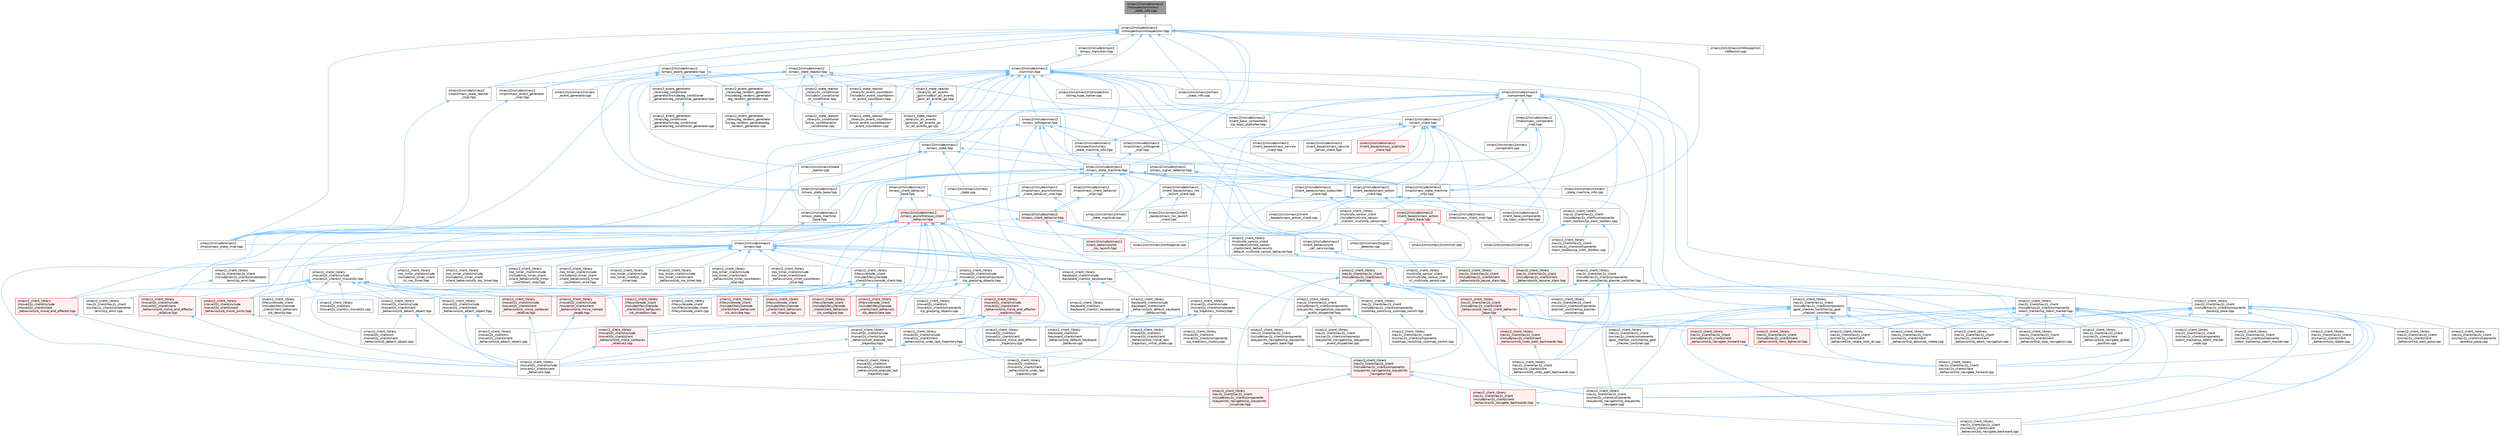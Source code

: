 digraph "smacc2/include/smacc2/introspection/smacc_state_info.hpp"
{
 // LATEX_PDF_SIZE
  bgcolor="transparent";
  edge [fontname=Helvetica,fontsize=10,labelfontname=Helvetica,labelfontsize=10];
  node [fontname=Helvetica,fontsize=10,shape=box,height=0.2,width=0.4];
  Node1 [label="smacc2/include/smacc2\l/introspection/smacc\l_state_info.hpp",height=0.2,width=0.4,color="gray40", fillcolor="grey60", style="filled", fontcolor="black",tooltip=" "];
  Node1 -> Node2 [dir="back",color="steelblue1",style="solid"];
  Node2 [label="smacc2/include/smacc2\l/introspection/introspection.hpp",height=0.2,width=0.4,color="grey40", fillcolor="white", style="filled",URL="$introspection_8hpp.html",tooltip=" "];
  Node2 -> Node3 [dir="back",color="steelblue1",style="solid"];
  Node3 [label="smacc2/include/smacc2\l/common.hpp",height=0.2,width=0.4,color="grey40", fillcolor="white", style="filled",URL="$include_2smacc2_2common_8hpp.html",tooltip=" "];
  Node3 -> Node4 [dir="back",color="steelblue1",style="solid"];
  Node4 [label="smacc2/include/smacc2\l/client_base_components\l/cp_topic_publisher.hpp",height=0.2,width=0.4,color="grey40", fillcolor="white", style="filled",URL="$cp__topic__publisher_8hpp.html",tooltip=" "];
  Node3 -> Node5 [dir="back",color="steelblue1",style="solid"];
  Node5 [label="smacc2/include/smacc2\l/component.hpp",height=0.2,width=0.4,color="grey40", fillcolor="white", style="filled",URL="$component_8hpp.html",tooltip=" "];
  Node5 -> Node4 [dir="back",color="steelblue1",style="solid"];
  Node5 -> Node6 [dir="back",color="steelblue1",style="solid"];
  Node6 [label="smacc2/include/smacc2\l/client_base_components\l/cp_topic_subscriber.hpp",height=0.2,width=0.4,color="grey40", fillcolor="white", style="filled",URL="$cp__topic__subscriber_8hpp.html",tooltip=" "];
  Node5 -> Node7 [dir="back",color="steelblue1",style="solid"];
  Node7 [label="smacc2/include/smacc2\l/impl/smacc_component\l_impl.hpp",height=0.2,width=0.4,color="grey40", fillcolor="white", style="filled",URL="$smacc__component__impl_8hpp.html",tooltip=" "];
  Node7 -> Node8 [dir="back",color="steelblue1",style="solid"];
  Node8 [label="smacc2/include/smacc2\l/smacc_state_machine.hpp",height=0.2,width=0.4,color="grey40", fillcolor="white", style="filled",URL="$smacc__state__machine_8hpp.html",tooltip=" "];
  Node8 -> Node9 [dir="back",color="steelblue1",style="solid"];
  Node9 [label="smacc2/include/smacc2\l/client_bases/smacc_action\l_client.hpp",height=0.2,width=0.4,color="grey40", fillcolor="white", style="filled",URL="$smacc__action__client_8hpp.html",tooltip=" "];
  Node9 -> Node10 [dir="back",color="steelblue1",style="solid"];
  Node10 [label="smacc2/include/smacc2\l/client_bases/smacc_action\l_client_base.hpp",height=0.2,width=0.4,color="red", fillcolor="#FFF0F0", style="filled",URL="$smacc__action__client__base_8hpp.html",tooltip=" "];
  Node10 -> Node13 [dir="back",color="steelblue1",style="solid"];
  Node13 [label="smacc2/src/smacc2/common.cpp",height=0.2,width=0.4,color="grey40", fillcolor="white", style="filled",URL="$src_2smacc2_2common_8cpp.html",tooltip=" "];
  Node10 -> Node14 [dir="back",color="steelblue1",style="solid"];
  Node14 [label="smacc2/src/smacc2/signal\l_detector.cpp",height=0.2,width=0.4,color="grey40", fillcolor="white", style="filled",URL="$signal__detector_8cpp.html",tooltip=" "];
  Node10 -> Node15 [dir="back",color="steelblue1",style="solid"];
  Node15 [label="smacc2_client_library\l/nav2z_client/nav2z_client\l/include/nav2z_client/nav2z\l_client.hpp",height=0.2,width=0.4,color="red", fillcolor="#FFF0F0", style="filled",URL="$nav2z__client_8hpp.html",tooltip=" "];
  Node15 -> Node16 [dir="back",color="steelblue1",style="solid"];
  Node16 [label="smacc2_client_library\l/nav2z_client/nav2z_client\l/include/nav2z_client/client\l_behaviors/cb_nav2z_client_behavior\l_base.hpp",height=0.2,width=0.4,color="red", fillcolor="#FFF0F0", style="filled",URL="$cb__nav2z__client__behavior__base_8hpp.html",tooltip=" "];
  Node16 -> Node25 [dir="back",color="steelblue1",style="solid"];
  Node25 [label="smacc2_client_library\l/nav2z_client/nav2z_client\l/include/nav2z_client/client\l_behaviors/cb_navigate_backwards.hpp",height=0.2,width=0.4,color="red", fillcolor="#FFF0F0", style="filled",URL="$cb__navigate__backwards_8hpp.html",tooltip=" "];
  Node25 -> Node26 [dir="back",color="steelblue1",style="solid"];
  Node26 [label="smacc2_client_library\l/nav2z_client/nav2z_client\l/src/nav2z_client/client\l_behaviors/cb_navigate_backward.cpp",height=0.2,width=0.4,color="grey40", fillcolor="white", style="filled",URL="$cb__navigate__backward_8cpp.html",tooltip=" "];
  Node16 -> Node27 [dir="back",color="steelblue1",style="solid"];
  Node27 [label="smacc2_client_library\l/nav2z_client/nav2z_client\l/include/nav2z_client/client\l_behaviors/cb_navigate_forward.hpp",height=0.2,width=0.4,color="red", fillcolor="#FFF0F0", style="filled",URL="$cb__navigate__forward_8hpp.html",tooltip=" "];
  Node27 -> Node28 [dir="back",color="steelblue1",style="solid"];
  Node28 [label="smacc2_client_library\l/nav2z_client/nav2z_client\l/src/nav2z_client/client\l_behaviors/cb_navigate_forward.cpp",height=0.2,width=0.4,color="grey40", fillcolor="white", style="filled",URL="$cb__navigate__forward_8cpp.html",tooltip=" "];
  Node16 -> Node38 [dir="back",color="steelblue1",style="solid"];
  Node38 [label="smacc2_client_library\l/nav2z_client/nav2z_client\l/include/nav2z_client/client\l_behaviors/cb_retry_behavior.hpp",height=0.2,width=0.4,color="red", fillcolor="#FFF0F0", style="filled",URL="$cb__retry__behavior_8hpp.html",tooltip=" "];
  Node16 -> Node43 [dir="back",color="steelblue1",style="solid"];
  Node43 [label="smacc2_client_library\l/nav2z_client/nav2z_client\l/include/nav2z_client/client\l_behaviors/cb_undo_path_backwards.hpp",height=0.2,width=0.4,color="red", fillcolor="#FFF0F0", style="filled",URL="$cb__undo__path__backwards_8hpp.html",tooltip=" "];
  Node43 -> Node44 [dir="back",color="steelblue1",style="solid"];
  Node44 [label="smacc2_client_library\l/nav2z_client/nav2z_client\l/src/nav2z_client/client\l_behaviors/cb_undo_path_backwards.cpp",height=0.2,width=0.4,color="grey40", fillcolor="white", style="filled",URL="$cb__undo__path__backwards_8cpp.html",tooltip=" "];
  Node15 -> Node50 [dir="back",color="steelblue1",style="solid"];
  Node50 [label="smacc2_client_library\l/nav2z_client/nav2z_client\l/include/nav2z_client/components\l/costmap_switch/cp_costmap_switch.hpp",height=0.2,width=0.4,color="grey40", fillcolor="white", style="filled",URL="$cp__costmap__switch_8hpp.html",tooltip=" "];
  Node50 -> Node51 [dir="back",color="steelblue1",style="solid"];
  Node51 [label="smacc2_client_library\l/nav2z_client/nav2z_client\l/src/nav2z_client/components\l/costmap_switch/cp_costmap_switch.cpp",height=0.2,width=0.4,color="grey40", fillcolor="white", style="filled",URL="$cp__costmap__switch_8cpp.html",tooltip=" "];
  Node15 -> Node52 [dir="back",color="steelblue1",style="solid"];
  Node52 [label="smacc2_client_library\l/nav2z_client/nav2z_client\l/include/nav2z_client/components\l/waypoints_navigator/cp_waypoints\l_event_dispatcher.hpp",height=0.2,width=0.4,color="grey40", fillcolor="white", style="filled",URL="$cp__waypoints__event__dispatcher_8hpp.html",tooltip=" "];
  Node52 -> Node53 [dir="back",color="steelblue1",style="solid"];
  Node53 [label="smacc2_client_library\l/nav2z_client/nav2z_client\l/include/nav2z_client/components\l/waypoints_navigator/cp_waypoints\l_navigator.hpp",height=0.2,width=0.4,color="red", fillcolor="#FFF0F0", style="filled",URL="$cp__waypoints__navigator_8hpp.html",tooltip=" "];
  Node53 -> Node25 [dir="back",color="steelblue1",style="solid"];
  Node53 -> Node54 [dir="back",color="steelblue1",style="solid"];
  Node54 [label="smacc2_client_library\l/nav2z_client/nav2z_client\l/include/nav2z_client/components\l/waypoints_navigator/cp_waypoints\l_visualizer.hpp",height=0.2,width=0.4,color="red", fillcolor="#FFF0F0", style="filled",URL="$cp__waypoints__visualizer_8hpp.html",tooltip=" "];
  Node53 -> Node56 [dir="back",color="steelblue1",style="solid"];
  Node56 [label="smacc2_client_library\l/nav2z_client/nav2z_client\l/src/nav2z_client/components\l/waypoints_navigator/cp_waypoints\l_navigator.cpp",height=0.2,width=0.4,color="grey40", fillcolor="white", style="filled",URL="$cp__waypoints__navigator_8cpp.html",tooltip=" "];
  Node52 -> Node57 [dir="back",color="steelblue1",style="solid"];
  Node57 [label="smacc2_client_library\l/nav2z_client/nav2z_client\l/include/nav2z_client/components\l/waypoints_navigator/cp_waypoints\l_navigator_base.hpp",height=0.2,width=0.4,color="grey40", fillcolor="white", style="filled",URL="$cp__waypoints__navigator__base_8hpp.html",tooltip=" "];
  Node57 -> Node53 [dir="back",color="steelblue1",style="solid"];
  Node52 -> Node58 [dir="back",color="steelblue1",style="solid"];
  Node58 [label="smacc2_client_library\l/nav2z_client/nav2z_client\l/src/nav2z_client/components\l/waypoints_navigator/cp_waypoints\l_event_dispatcher.cpp",height=0.2,width=0.4,color="grey40", fillcolor="white", style="filled",URL="$cp__waypoints__event__dispatcher_8cpp.html",tooltip=" "];
  Node15 -> Node53 [dir="back",color="steelblue1",style="solid"];
  Node15 -> Node57 [dir="back",color="steelblue1",style="solid"];
  Node15 -> Node54 [dir="back",color="steelblue1",style="solid"];
  Node15 -> Node19 [dir="back",color="steelblue1",style="solid"];
  Node19 [label="smacc2_client_library\l/nav2z_client/nav2z_client\l/src/nav2z_client/client\l_behaviors/cb_abort_navigation.cpp",height=0.2,width=0.4,color="grey40", fillcolor="white", style="filled",URL="$cb__abort__navigation_8cpp.html",tooltip=" "];
  Node15 -> Node24 [dir="back",color="steelblue1",style="solid"];
  Node24 [label="smacc2_client_library\l/nav2z_client/nav2z_client\l/src/nav2z_client/client\l_behaviors/cb_absolute_rotate.cpp",height=0.2,width=0.4,color="grey40", fillcolor="white", style="filled",URL="$cb__absolute__rotate_8cpp.html",tooltip=" "];
  Node15 -> Node23 [dir="back",color="steelblue1",style="solid"];
  Node23 [label="smacc2_client_library\l/nav2z_client/nav2z_client\l/src/nav2z_client/client\l_behaviors/cb_rotate_look_at.cpp",height=0.2,width=0.4,color="grey40", fillcolor="white", style="filled",URL="$cb__rotate__look__at_8cpp.html",tooltip=" "];
  Node15 -> Node20 [dir="back",color="steelblue1",style="solid"];
  Node20 [label="smacc2_client_library\l/nav2z_client/nav2z_client\l/src/nav2z_client/client\l_behaviors/cb_stop_navigation.cpp",height=0.2,width=0.4,color="grey40", fillcolor="white", style="filled",URL="$cb__stop__navigation_8cpp.html",tooltip=" "];
  Node15 -> Node59 [dir="back",color="steelblue1",style="solid"];
  Node59 [label="smacc2_client_library\l/nav2z_client/nav2z_client\l/src/nav2z_client/components\l/planner_switcher/cp_planner\l_switcher.cpp",height=0.2,width=0.4,color="grey40", fillcolor="white", style="filled",URL="$cp__planner__switcher_8cpp.html",tooltip=" "];
  Node15 -> Node56 [dir="back",color="steelblue1",style="solid"];
  Node9 -> Node61 [dir="back",color="steelblue1",style="solid"];
  Node61 [label="smacc2/src/smacc2/client\l_bases/smacc_action_client.cpp",height=0.2,width=0.4,color="grey40", fillcolor="white", style="filled",URL="$smacc__action__client_8cpp.html",tooltip=" "];
  Node9 -> Node62 [dir="back",color="steelblue1",style="solid"];
  Node62 [label="smacc2/src/smacc2/smacc\l_state_machine.cpp",height=0.2,width=0.4,color="grey40", fillcolor="white", style="filled",URL="$smacc__state__machine_8cpp.html",tooltip=" "];
  Node9 -> Node63 [dir="back",color="steelblue1",style="solid"];
  Node63 [label="smacc2_client_library\l/nav2z_client/nav2z_client\l/include/nav2z_client/components\l/planner_switcher/cp_planner_switcher.hpp",height=0.2,width=0.4,color="grey40", fillcolor="white", style="filled",URL="$cp__planner__switcher_8hpp.html",tooltip=" "];
  Node63 -> Node16 [dir="back",color="steelblue1",style="solid"];
  Node63 -> Node31 [dir="back",color="steelblue1",style="solid"];
  Node31 [label="smacc2_client_library\l/nav2z_client/nav2z_client\l/src/nav2z_client/client\l_behaviors/cb_navigate_global\l_position.cpp",height=0.2,width=0.4,color="grey40", fillcolor="white", style="filled",URL="$cb__navigate__global__position_8cpp.html",tooltip=" "];
  Node63 -> Node44 [dir="back",color="steelblue1",style="solid"];
  Node63 -> Node59 [dir="back",color="steelblue1",style="solid"];
  Node63 -> Node56 [dir="back",color="steelblue1",style="solid"];
  Node9 -> Node64 [dir="back",color="steelblue1",style="solid"];
  Node64 [label="smacc2_client_library\l/nav2z_client/nav2z_client\l/include/nav2z_client/components\l/slam_toolbox/cp_slam_toolbox.hpp",height=0.2,width=0.4,color="grey40", fillcolor="white", style="filled",URL="$cp__slam__toolbox_8hpp.html",tooltip=" "];
  Node64 -> Node65 [dir="back",color="steelblue1",style="solid"];
  Node65 [label="smacc2_client_library\l/nav2z_client/nav2z_client\l/include/nav2z_client/client\l_behaviors/cb_pause_slam.hpp",height=0.2,width=0.4,color="red", fillcolor="#FFF0F0", style="filled",URL="$cb__pause__slam_8hpp.html",tooltip=" "];
  Node64 -> Node67 [dir="back",color="steelblue1",style="solid"];
  Node67 [label="smacc2_client_library\l/nav2z_client/nav2z_client\l/include/nav2z_client/client\l_behaviors/cb_resume_slam.hpp",height=0.2,width=0.4,color="red", fillcolor="#FFF0F0", style="filled",URL="$cb__resume__slam_8hpp.html",tooltip=" "];
  Node64 -> Node69 [dir="back",color="steelblue1",style="solid"];
  Node69 [label="smacc2_client_library\l/nav2z_client/nav2z_client\l/src/nav2z_client/components\l/slam_toolbox/cp_slam_toolbox.cpp",height=0.2,width=0.4,color="grey40", fillcolor="white", style="filled",URL="$cp__slam__toolbox_8cpp.html",tooltip=" "];
  Node8 -> Node70 [dir="back",color="steelblue1",style="solid"];
  Node70 [label="smacc2/include/smacc2\l/client_bases/smacc_ros\l_launch_client.hpp",height=0.2,width=0.4,color="grey40", fillcolor="white", style="filled",URL="$smacc__ros__launch__client_8hpp.html",tooltip=" "];
  Node70 -> Node71 [dir="back",color="steelblue1",style="solid"];
  Node71 [label="smacc2/include/smacc2\l/client_behaviors/cb\l_ros_launch.hpp",height=0.2,width=0.4,color="red", fillcolor="#FFF0F0", style="filled",URL="$cb__ros__launch_8hpp.html",tooltip=" "];
  Node70 -> Node73 [dir="back",color="steelblue1",style="solid"];
  Node73 [label="smacc2/src/smacc2/client\l_bases/smacc_ros_launch\l_client.cpp",height=0.2,width=0.4,color="grey40", fillcolor="white", style="filled",URL="$smacc__ros__launch__client_8cpp.html",tooltip=" "];
  Node8 -> Node74 [dir="back",color="steelblue1",style="solid"];
  Node74 [label="smacc2/include/smacc2\l/client_bases/smacc_subscriber\l_client.hpp",height=0.2,width=0.4,color="grey40", fillcolor="white", style="filled",URL="$smacc__subscriber__client_8hpp.html",tooltip=" "];
  Node74 -> Node6 [dir="back",color="steelblue1",style="solid"];
  Node74 -> Node75 [dir="back",color="steelblue1",style="solid"];
  Node75 [label="smacc2_client_library\l/keyboard_client/include\l/keyboard_client/cl_keyboard.hpp",height=0.2,width=0.4,color="grey40", fillcolor="white", style="filled",URL="$cl__keyboard_8hpp.html",tooltip=" "];
  Node75 -> Node76 [dir="back",color="steelblue1",style="solid"];
  Node76 [label="smacc2_client_library\l/keyboard_client/include\l/keyboard_client/client\l_behaviors/cb_default_keyboard\l_behavior.hpp",height=0.2,width=0.4,color="grey40", fillcolor="white", style="filled",URL="$cb__default__keyboard__behavior_8hpp.html",tooltip=" "];
  Node76 -> Node77 [dir="back",color="steelblue1",style="solid"];
  Node77 [label="smacc2_client_library\l/keyboard_client/src\l/keyboard_client/client\l_behaviors/cb_default_keyboard\l_behavior.cpp",height=0.2,width=0.4,color="grey40", fillcolor="white", style="filled",URL="$cb__default__keyboard__behavior_8cpp.html",tooltip=" "];
  Node75 -> Node78 [dir="back",color="steelblue1",style="solid"];
  Node78 [label="smacc2_client_library\l/keyboard_client/src\l/keyboard_client/cl_keyboard.cpp",height=0.2,width=0.4,color="grey40", fillcolor="white", style="filled",URL="$cl__keyboard_8cpp.html",tooltip=" "];
  Node74 -> Node79 [dir="back",color="steelblue1",style="solid"];
  Node79 [label="smacc2_client_library\l/multirole_sensor_client\l/include/multirole_sensor\l_client/cl_multirole_sensor.hpp",height=0.2,width=0.4,color="grey40", fillcolor="white", style="filled",URL="$cl__multirole__sensor_8hpp.html",tooltip=" "];
  Node79 -> Node80 [dir="back",color="steelblue1",style="solid"];
  Node80 [label="smacc2_client_library\l/multirole_sensor_client\l/include/multirole_sensor\l_client/client_behaviors/cb\l_default_multirole_sensor_behavior.hpp",height=0.2,width=0.4,color="grey40", fillcolor="white", style="filled",URL="$cb__default__multirole__sensor__behavior_8hpp.html",tooltip=" "];
  Node80 -> Node81 [dir="back",color="steelblue1",style="solid"];
  Node81 [label="smacc2_client_library\l/multirole_sensor_client\l/src/multirole_sensor_client\l/cl_multirole_sensor.cpp",height=0.2,width=0.4,color="grey40", fillcolor="white", style="filled",URL="$cl__multirole__sensor_8cpp.html",tooltip=" "];
  Node79 -> Node81 [dir="back",color="steelblue1",style="solid"];
  Node8 -> Node82 [dir="back",color="steelblue1",style="solid"];
  Node82 [label="smacc2/include/smacc2\l/impl/smacc_asynchronous\l_client_behavior_impl.hpp",height=0.2,width=0.4,color="grey40", fillcolor="white", style="filled",URL="$smacc__asynchronous__client__behavior__impl_8hpp.html",tooltip=" "];
  Node82 -> Node83 [dir="back",color="steelblue1",style="solid"];
  Node83 [label="smacc2/include/smacc2\l/client_behaviors/cb\l_call_service.hpp",height=0.2,width=0.4,color="grey40", fillcolor="white", style="filled",URL="$cb__call__service_8hpp.html",tooltip=" "];
  Node83 -> Node65 [dir="back",color="steelblue1",style="solid"];
  Node83 -> Node67 [dir="back",color="steelblue1",style="solid"];
  Node82 -> Node84 [dir="back",color="steelblue1",style="solid"];
  Node84 [label="smacc2/include/smacc2\l/smacc_asynchronous_client\l_behavior.hpp",height=0.2,width=0.4,color="red", fillcolor="#FFF0F0", style="filled",URL="$smacc__asynchronous__client__behavior_8hpp.html",tooltip=" "];
  Node84 -> Node71 [dir="back",color="steelblue1",style="solid"];
  Node84 -> Node82 [dir="back",color="steelblue1",style="solid"];
  Node84 -> Node91 [dir="back",color="steelblue1",style="solid"];
  Node91 [label="smacc2/include/smacc2\l/smacc.hpp",height=0.2,width=0.4,color="grey40", fillcolor="white", style="filled",URL="$smacc_8hpp.html",tooltip=" "];
  Node91 -> Node75 [dir="back",color="steelblue1",style="solid"];
  Node91 -> Node92 [dir="back",color="steelblue1",style="solid"];
  Node92 [label="smacc2_client_library\l/lifecyclenode_client\l/include/lifecyclenode\l_client/lifecyclenode_client.hpp",height=0.2,width=0.4,color="grey40", fillcolor="white", style="filled",URL="$lifecyclenode__client_8hpp.html",tooltip=" "];
  Node92 -> Node93 [dir="back",color="steelblue1",style="solid"];
  Node93 [label="smacc2_client_library\l/lifecyclenode_client\l/include/lifecyclenode\l_client/client_behaviors\l/cb_activate.hpp",height=0.2,width=0.4,color="red", fillcolor="#FFF0F0", style="filled",URL="$cb__activate_8hpp.html",tooltip=" "];
  Node92 -> Node95 [dir="back",color="steelblue1",style="solid"];
  Node95 [label="smacc2_client_library\l/lifecyclenode_client\l/include/lifecyclenode\l_client/client_behaviors\l/cb_cleanup.hpp",height=0.2,width=0.4,color="red", fillcolor="#FFF0F0", style="filled",URL="$cb__cleanup_8hpp.html",tooltip=" "];
  Node92 -> Node96 [dir="back",color="steelblue1",style="solid"];
  Node96 [label="smacc2_client_library\l/lifecyclenode_client\l/include/lifecyclenode\l_client/client_behaviors\l/cb_configure.hpp",height=0.2,width=0.4,color="red", fillcolor="#FFF0F0", style="filled",URL="$cb__configure_8hpp.html",tooltip=" "];
  Node92 -> Node97 [dir="back",color="steelblue1",style="solid"];
  Node97 [label="smacc2_client_library\l/lifecyclenode_client\l/include/lifecyclenode\l_client/client_behaviors\l/cb_deactivate.hpp",height=0.2,width=0.4,color="red", fillcolor="#FFF0F0", style="filled",URL="$cb__deactivate_8hpp.html",tooltip=" "];
  Node92 -> Node98 [dir="back",color="steelblue1",style="solid"];
  Node98 [label="smacc2_client_library\l/lifecyclenode_client\l/include/lifecyclenode\l_client/client_behaviors\l/cb_destroy.hpp",height=0.2,width=0.4,color="grey40", fillcolor="white", style="filled",URL="$cb__destroy_8hpp.html",tooltip=" "];
  Node92 -> Node99 [dir="back",color="steelblue1",style="solid"];
  Node99 [label="smacc2_client_library\l/lifecyclenode_client\l/include/lifecyclenode\l_client/client_behaviors\l/cb_shutdown.hpp",height=0.2,width=0.4,color="red", fillcolor="#FFF0F0", style="filled",URL="$cb__shutdown_8hpp.html",tooltip=" "];
  Node92 -> Node100 [dir="back",color="steelblue1",style="solid"];
  Node100 [label="smacc2_client_library\l/lifecyclenode_client\l/src/lifecyclenode_client\l/lifecyclenode_client.cpp",height=0.2,width=0.4,color="grey40", fillcolor="white", style="filled",URL="$lifecyclenode__client_8cpp.html",tooltip=" "];
  Node91 -> Node101 [dir="back",color="steelblue1",style="solid"];
  Node101 [label="smacc2_client_library\l/moveit2z_client/include\l/moveit2z_client/cl_moveit2z.hpp",height=0.2,width=0.4,color="grey40", fillcolor="white", style="filled",URL="$cl__moveit2z_8hpp.html",tooltip=" "];
  Node101 -> Node102 [dir="back",color="steelblue1",style="solid"];
  Node102 [label="smacc2_client_library\l/moveit2z_client/include\l/moveit2z_client/client\l_behaviors/cb_attach_object.hpp",height=0.2,width=0.4,color="grey40", fillcolor="white", style="filled",URL="$cb__attach__object_8hpp.html",tooltip=" "];
  Node102 -> Node103 [dir="back",color="steelblue1",style="solid"];
  Node103 [label="smacc2_client_library\l/moveit2z_client/include\l/moveit2z_client/client\l_behaviors.hpp",height=0.2,width=0.4,color="grey40", fillcolor="white", style="filled",URL="$moveit2z__client_2include_2moveit2z__client_2client__behaviors_8hpp.html",tooltip=" "];
  Node102 -> Node104 [dir="back",color="steelblue1",style="solid"];
  Node104 [label="smacc2_client_library\l/moveit2z_client/src\l/moveit2z_client/client\l_behaviors/cb_attach_object.cpp",height=0.2,width=0.4,color="grey40", fillcolor="white", style="filled",URL="$cb__attach__object_8cpp.html",tooltip=" "];
  Node101 -> Node105 [dir="back",color="steelblue1",style="solid"];
  Node105 [label="smacc2_client_library\l/moveit2z_client/include\l/moveit2z_client/client\l_behaviors/cb_detach_object.hpp",height=0.2,width=0.4,color="grey40", fillcolor="white", style="filled",URL="$cb__detach__object_8hpp.html",tooltip=" "];
  Node105 -> Node103 [dir="back",color="steelblue1",style="solid"];
  Node105 -> Node106 [dir="back",color="steelblue1",style="solid"];
  Node106 [label="smacc2_client_library\l/moveit2z_client/src\l/moveit2z_client/client\l_behaviors/cb_detach_object.cpp",height=0.2,width=0.4,color="grey40", fillcolor="white", style="filled",URL="$cb__detach__object_8cpp.html",tooltip=" "];
  Node101 -> Node107 [dir="back",color="steelblue1",style="solid"];
  Node107 [label="smacc2_client_library\l/moveit2z_client/include\l/moveit2z_client/client\l_behaviors/cb_move_cartesian\l_relative.hpp",height=0.2,width=0.4,color="red", fillcolor="#FFF0F0", style="filled",URL="$cb__move__cartesian__relative_8hpp.html",tooltip=" "];
  Node107 -> Node103 [dir="back",color="steelblue1",style="solid"];
  Node101 -> Node109 [dir="back",color="steelblue1",style="solid"];
  Node109 [label="smacc2_client_library\l/moveit2z_client/include\l/moveit2z_client/client\l_behaviors/cb_move_cartesian\l_relative2.hpp",height=0.2,width=0.4,color="red", fillcolor="#FFF0F0", style="filled",URL="$cb__move__cartesian__relative2_8hpp.html",tooltip=" "];
  Node109 -> Node103 [dir="back",color="steelblue1",style="solid"];
  Node101 -> Node111 [dir="back",color="steelblue1",style="solid"];
  Node111 [label="smacc2_client_library\l/moveit2z_client/include\l/moveit2z_client/client\l_behaviors/cb_move_end_effector.hpp",height=0.2,width=0.4,color="red", fillcolor="#FFF0F0", style="filled",URL="$cb__move__end__effector_8hpp.html",tooltip=" "];
  Node111 -> Node103 [dir="back",color="steelblue1",style="solid"];
  Node101 -> Node113 [dir="back",color="steelblue1",style="solid"];
  Node113 [label="smacc2_client_library\l/moveit2z_client/include\l/moveit2z_client/client\l_behaviors/cb_move_end_effector\l_relative.hpp",height=0.2,width=0.4,color="red", fillcolor="#FFF0F0", style="filled",URL="$cb__move__end__effector__relative_8hpp.html",tooltip=" "];
  Node113 -> Node103 [dir="back",color="steelblue1",style="solid"];
  Node101 -> Node115 [dir="back",color="steelblue1",style="solid"];
  Node115 [label="smacc2_client_library\l/moveit2z_client/include\l/moveit2z_client/client\l_behaviors/cb_move_end_effector\l_trajectory.hpp",height=0.2,width=0.4,color="red", fillcolor="#FFF0F0", style="filled",URL="$cb__move__end__effector__trajectory_8hpp.html",tooltip=" "];
  Node115 -> Node103 [dir="back",color="steelblue1",style="solid"];
  Node115 -> Node121 [dir="back",color="steelblue1",style="solid"];
  Node121 [label="smacc2_client_library\l/moveit2z_client/include\l/moveit2z_client/client\l_behaviors/cb_execute_last\l_trajectory.hpp",height=0.2,width=0.4,color="grey40", fillcolor="white", style="filled",URL="$cb__execute__last__trajectory_8hpp.html",tooltip=" "];
  Node121 -> Node103 [dir="back",color="steelblue1",style="solid"];
  Node121 -> Node122 [dir="back",color="steelblue1",style="solid"];
  Node122 [label="smacc2_client_library\l/moveit2z_client/src\l/moveit2z_client/client\l_behaviors/cb_execute_last\l_trajectory.cpp",height=0.2,width=0.4,color="grey40", fillcolor="white", style="filled",URL="$cb__execute__last__trajectory_8cpp.html",tooltip=" "];
  Node115 -> Node109 [dir="back",color="steelblue1",style="solid"];
  Node115 -> Node124 [dir="back",color="steelblue1",style="solid"];
  Node124 [label="smacc2_client_library\l/moveit2z_client/include\l/moveit2z_client/client\l_behaviors/cb_undo_last_trajectory.hpp",height=0.2,width=0.4,color="grey40", fillcolor="white", style="filled",URL="$cb__undo__last__trajectory_8hpp.html",tooltip=" "];
  Node124 -> Node103 [dir="back",color="steelblue1",style="solid"];
  Node124 -> Node125 [dir="back",color="steelblue1",style="solid"];
  Node125 [label="smacc2_client_library\l/moveit2z_client/src\l/moveit2z_client/client\l_behaviors/cb_undo_last\l_trajectory.cpp",height=0.2,width=0.4,color="grey40", fillcolor="white", style="filled",URL="$cb__undo__last__trajectory_8cpp.html",tooltip=" "];
  Node115 -> Node126 [dir="back",color="steelblue1",style="solid"];
  Node126 [label="smacc2_client_library\l/moveit2z_client/src\l/moveit2z_client/client\l_behaviors/cb_move_end_effector\l_trajectory.cpp",height=0.2,width=0.4,color="grey40", fillcolor="white", style="filled",URL="$cb__move__end__effector__trajectory_8cpp.html",tooltip=" "];
  Node101 -> Node127 [dir="back",color="steelblue1",style="solid"];
  Node127 [label="smacc2_client_library\l/moveit2z_client/include\l/moveit2z_client/client\l_behaviors/cb_move_joints.hpp",height=0.2,width=0.4,color="red", fillcolor="#FFF0F0", style="filled",URL="$cb__move__joints_8hpp.html",tooltip=" "];
  Node127 -> Node103 [dir="back",color="steelblue1",style="solid"];
  Node101 -> Node133 [dir="back",color="steelblue1",style="solid"];
  Node133 [label="smacc2_client_library\l/moveit2z_client/include\l/moveit2z_client/client\l_behaviors/cb_move_named\l_target.hpp",height=0.2,width=0.4,color="red", fillcolor="#FFF0F0", style="filled",URL="$cb__move__named__target_8hpp.html",tooltip=" "];
  Node133 -> Node103 [dir="back",color="steelblue1",style="solid"];
  Node101 -> Node135 [dir="back",color="steelblue1",style="solid"];
  Node135 [label="smacc2_client_library\l/moveit2z_client/src\l/moveit2z_client/cl_moveit2z.cpp",height=0.2,width=0.4,color="grey40", fillcolor="white", style="filled",URL="$cl__moveit2z_8cpp.html",tooltip=" "];
  Node101 -> Node106 [dir="back",color="steelblue1",style="solid"];
  Node91 -> Node102 [dir="back",color="steelblue1",style="solid"];
  Node91 -> Node105 [dir="back",color="steelblue1",style="solid"];
  Node91 -> Node136 [dir="back",color="steelblue1",style="solid"];
  Node136 [label="smacc2_client_library\l/moveit2z_client/include\l/moveit2z_client/components\l/cp_grasping_objects.hpp",height=0.2,width=0.4,color="grey40", fillcolor="white", style="filled",URL="$cp__grasping__objects_8hpp.html",tooltip=" "];
  Node136 -> Node105 [dir="back",color="steelblue1",style="solid"];
  Node136 -> Node104 [dir="back",color="steelblue1",style="solid"];
  Node136 -> Node137 [dir="back",color="steelblue1",style="solid"];
  Node137 [label="smacc2_client_library\l/moveit2z_client/src\l/moveit2z_client/components\l/cp_grasping_objects.cpp",height=0.2,width=0.4,color="grey40", fillcolor="white", style="filled",URL="$cp__grasping__objects_8cpp.html",tooltip=" "];
  Node91 -> Node138 [dir="back",color="steelblue1",style="solid"];
  Node138 [label="smacc2_client_library\l/nav2z_client/nav2z_client\l/include/nav2z_client/components\l/amcl/cp_amcl.hpp",height=0.2,width=0.4,color="grey40", fillcolor="white", style="filled",URL="$cp__amcl_8hpp.html",tooltip=" "];
  Node138 -> Node139 [dir="back",color="steelblue1",style="solid"];
  Node139 [label="smacc2_client_library\l/nav2z_client/nav2z_client\l/src/nav2z_client/components\l/amcl/cp_amcl.cpp",height=0.2,width=0.4,color="grey40", fillcolor="white", style="filled",URL="$cp__amcl_8cpp.html",tooltip=" "];
  Node91 -> Node52 [dir="back",color="steelblue1",style="solid"];
  Node91 -> Node53 [dir="back",color="steelblue1",style="solid"];
  Node91 -> Node57 [dir="back",color="steelblue1",style="solid"];
  Node91 -> Node54 [dir="back",color="steelblue1",style="solid"];
  Node91 -> Node15 [dir="back",color="steelblue1",style="solid"];
  Node91 -> Node140 [dir="back",color="steelblue1",style="solid"];
  Node140 [label="smacc2_client_library\l/ros_timer_client/include\l/include/ros_timer_client\l/cl_ros_timer.hpp",height=0.2,width=0.4,color="grey40", fillcolor="white", style="filled",URL="$include_2ros__timer__client_2cl__ros__timer_8hpp.html",tooltip=" "];
  Node91 -> Node141 [dir="back",color="steelblue1",style="solid"];
  Node141 [label="smacc2_client_library\l/ros_timer_client/include\l/include/ros_timer_client\l/client_behaviors/cb_ros_timer.hpp",height=0.2,width=0.4,color="grey40", fillcolor="white", style="filled",URL="$include_2ros__timer__client_2client__behaviors_2cb__ros__timer_8hpp.html",tooltip=" "];
  Node91 -> Node142 [dir="back",color="steelblue1",style="solid"];
  Node142 [label="smacc2_client_library\l/ros_timer_client/include\l/include/ros_timer_client\l/client_behaviors/cb_timer\l_countdown_loop.hpp",height=0.2,width=0.4,color="grey40", fillcolor="white", style="filled",URL="$include_2ros__timer__client_2client__behaviors_2cb__timer__countdown__loop_8hpp.html",tooltip=" "];
  Node91 -> Node143 [dir="back",color="steelblue1",style="solid"];
  Node143 [label="smacc2_client_library\l/ros_timer_client/include\l/include/ros_timer_client\l/client_behaviors/cb_timer\l_countdown_once.hpp",height=0.2,width=0.4,color="grey40", fillcolor="white", style="filled",URL="$include_2ros__timer__client_2client__behaviors_2cb__timer__countdown__once_8hpp.html",tooltip=" "];
  Node91 -> Node144 [dir="back",color="steelblue1",style="solid"];
  Node144 [label="smacc2_client_library\l/ros_timer_client/include\l/ros_timer_client/cl_ros\l_timer.hpp",height=0.2,width=0.4,color="grey40", fillcolor="white", style="filled",URL="$ros__timer__client_2cl__ros__timer_8hpp.html",tooltip=" "];
  Node91 -> Node145 [dir="back",color="steelblue1",style="solid"];
  Node145 [label="smacc2_client_library\l/ros_timer_client/include\l/ros_timer_client/client\l_behaviors/cb_ros_timer.hpp",height=0.2,width=0.4,color="grey40", fillcolor="white", style="filled",URL="$ros__timer__client_2client__behaviors_2cb__ros__timer_8hpp.html",tooltip=" "];
  Node91 -> Node146 [dir="back",color="steelblue1",style="solid"];
  Node146 [label="smacc2_client_library\l/ros_timer_client/include\l/ros_timer_client/client\l_behaviors/cb_timer_countdown\l_loop.hpp",height=0.2,width=0.4,color="grey40", fillcolor="white", style="filled",URL="$ros__timer__client_2client__behaviors_2cb__timer__countdown__loop_8hpp.html",tooltip=" "];
  Node91 -> Node147 [dir="back",color="steelblue1",style="solid"];
  Node147 [label="smacc2_client_library\l/ros_timer_client/include\l/ros_timer_client/client\l_behaviors/cb_timer_countdown\l_once.hpp",height=0.2,width=0.4,color="grey40", fillcolor="white", style="filled",URL="$ros__timer__client_2client__behaviors_2cb__timer__countdown__once_8hpp.html",tooltip=" "];
  Node84 -> Node93 [dir="back",color="steelblue1",style="solid"];
  Node84 -> Node95 [dir="back",color="steelblue1",style="solid"];
  Node84 -> Node96 [dir="back",color="steelblue1",style="solid"];
  Node84 -> Node97 [dir="back",color="steelblue1",style="solid"];
  Node84 -> Node98 [dir="back",color="steelblue1",style="solid"];
  Node84 -> Node99 [dir="back",color="steelblue1",style="solid"];
  Node84 -> Node107 [dir="back",color="steelblue1",style="solid"];
  Node84 -> Node109 [dir="back",color="steelblue1",style="solid"];
  Node84 -> Node111 [dir="back",color="steelblue1",style="solid"];
  Node84 -> Node113 [dir="back",color="steelblue1",style="solid"];
  Node84 -> Node115 [dir="back",color="steelblue1",style="solid"];
  Node84 -> Node127 [dir="back",color="steelblue1",style="solid"];
  Node84 -> Node133 [dir="back",color="steelblue1",style="solid"];
  Node84 -> Node16 [dir="back",color="steelblue1",style="solid"];
  Node8 -> Node151 [dir="back",color="steelblue1",style="solid"];
  Node151 [label="smacc2/include/smacc2\l/impl/smacc_client_behavior\l_impl.hpp",height=0.2,width=0.4,color="grey40", fillcolor="white", style="filled",URL="$smacc__client__behavior__impl_8hpp.html",tooltip=" "];
  Node151 -> Node152 [dir="back",color="steelblue1",style="solid"];
  Node152 [label="smacc2/include/smacc2\l/smacc_client_behavior.hpp",height=0.2,width=0.4,color="red", fillcolor="#FFF0F0", style="filled",URL="$smacc__client__behavior_8hpp.html",tooltip=" "];
  Node152 -> Node83 [dir="back",color="steelblue1",style="solid"];
  Node152 -> Node151 [dir="back",color="steelblue1",style="solid"];
  Node152 -> Node155 [dir="back",color="steelblue1",style="solid"];
  Node155 [label="smacc2/include/smacc2\l/impl/smacc_state_impl.hpp",height=0.2,width=0.4,color="grey40", fillcolor="white", style="filled",URL="$smacc__state__impl_8hpp.html",tooltip=" "];
  Node155 -> Node8 [dir="back",color="steelblue1",style="solid"];
  Node152 -> Node156 [dir="back",color="steelblue1",style="solid"];
  Node156 [label="smacc2/src/smacc2/orthogonal.cpp",height=0.2,width=0.4,color="grey40", fillcolor="white", style="filled",URL="$orthogonal_8cpp.html",tooltip=" "];
  Node152 -> Node76 [dir="back",color="steelblue1",style="solid"];
  Node152 -> Node80 [dir="back",color="steelblue1",style="solid"];
  Node8 -> Node155 [dir="back",color="steelblue1",style="solid"];
  Node8 -> Node162 [dir="back",color="steelblue1",style="solid"];
  Node162 [label="smacc2/include/smacc2\l/impl/smacc_state_machine\l_impl.hpp",height=0.2,width=0.4,color="grey40", fillcolor="white", style="filled",URL="$smacc__state__machine__impl_8hpp.html",tooltip=" "];
  Node162 -> Node163 [dir="back",color="steelblue1",style="solid"];
  Node163 [label="smacc2/include/smacc2\l/impl/smacc_client_impl.hpp",height=0.2,width=0.4,color="grey40", fillcolor="white", style="filled",URL="$smacc__client__impl_8hpp.html",tooltip=" "];
  Node163 -> Node8 [dir="back",color="steelblue1",style="solid"];
  Node163 -> Node164 [dir="back",color="steelblue1",style="solid"];
  Node164 [label="smacc2/src/smacc2/client.cpp",height=0.2,width=0.4,color="grey40", fillcolor="white", style="filled",URL="$client_8cpp.html",tooltip=" "];
  Node162 -> Node7 [dir="back",color="steelblue1",style="solid"];
  Node162 -> Node156 [dir="back",color="steelblue1",style="solid"];
  Node162 -> Node79 [dir="back",color="steelblue1",style="solid"];
  Node8 -> Node165 [dir="back",color="steelblue1",style="solid"];
  Node165 [label="smacc2/include/smacc2\l/smacc_state_base.hpp",height=0.2,width=0.4,color="grey40", fillcolor="white", style="filled",URL="$smacc__state__base_8hpp.html",tooltip=" "];
  Node165 -> Node166 [dir="back",color="steelblue1",style="solid"];
  Node166 [label="smacc2/include/smacc2\l/smacc_state_machine\l_base.hpp",height=0.2,width=0.4,color="grey40", fillcolor="white", style="filled",URL="$smacc__state__machine__base_8hpp.html",tooltip=" "];
  Node166 -> Node91 [dir="back",color="steelblue1",style="solid"];
  Node8 -> Node166 [dir="back",color="steelblue1",style="solid"];
  Node8 -> Node14 [dir="back",color="steelblue1",style="solid"];
  Node8 -> Node167 [dir="back",color="steelblue1",style="solid"];
  Node167 [label="smacc2/src/smacc2/smacc\l_state.cpp",height=0.2,width=0.4,color="grey40", fillcolor="white", style="filled",URL="$smacc__state_8cpp.html",tooltip=" "];
  Node8 -> Node62 [dir="back",color="steelblue1",style="solid"];
  Node8 -> Node168 [dir="back",color="steelblue1",style="solid"];
  Node168 [label="smacc2/src/smacc2/smacc\l_state_machine_info.cpp",height=0.2,width=0.4,color="grey40", fillcolor="white", style="filled",URL="$smacc__state__machine__info_8cpp.html",tooltip=" "];
  Node7 -> Node169 [dir="back",color="steelblue1",style="solid"];
  Node169 [label="smacc2/src/smacc2/smacc\l_component.cpp",height=0.2,width=0.4,color="grey40", fillcolor="white", style="filled",URL="$smacc__component_8cpp.html",tooltip=" "];
  Node5 -> Node170 [dir="back",color="steelblue1",style="solid"];
  Node170 [label="smacc2/include/smacc2\l/smacc_client.hpp",height=0.2,width=0.4,color="grey40", fillcolor="white", style="filled",URL="$smacc__client_8hpp.html",tooltip=" "];
  Node170 -> Node9 [dir="back",color="steelblue1",style="solid"];
  Node170 -> Node171 [dir="back",color="steelblue1",style="solid"];
  Node171 [label="smacc2/include/smacc2\l/client_bases/smacc_publisher\l_client.hpp",height=0.2,width=0.4,color="red", fillcolor="#FFF0F0", style="filled",URL="$smacc__publisher__client_8hpp.html",tooltip=" "];
  Node170 -> Node70 [dir="back",color="steelblue1",style="solid"];
  Node170 -> Node175 [dir="back",color="steelblue1",style="solid"];
  Node175 [label="smacc2/include/smacc2\l/client_bases/smacc_service\l_client.hpp",height=0.2,width=0.4,color="grey40", fillcolor="white", style="filled",URL="$smacc__service__client_8hpp.html",tooltip=" "];
  Node170 -> Node176 [dir="back",color="steelblue1",style="solid"];
  Node176 [label="smacc2/include/smacc2\l/client_bases/smacc_service\l_server_client.hpp",height=0.2,width=0.4,color="grey40", fillcolor="white", style="filled",URL="$smacc__service__server__client_8hpp.html",tooltip=" "];
  Node170 -> Node74 [dir="back",color="steelblue1",style="solid"];
  Node170 -> Node163 [dir="back",color="steelblue1",style="solid"];
  Node170 -> Node177 [dir="back",color="steelblue1",style="solid"];
  Node177 [label="smacc2/include/smacc2\l/impl/smacc_orthogonal\l_impl.hpp",height=0.2,width=0.4,color="grey40", fillcolor="white", style="filled",URL="$smacc__orthogonal__impl_8hpp.html",tooltip=" "];
  Node177 -> Node8 [dir="back",color="steelblue1",style="solid"];
  Node170 -> Node162 [dir="back",color="steelblue1",style="solid"];
  Node170 -> Node164 [dir="back",color="steelblue1",style="solid"];
  Node5 -> Node169 [dir="back",color="steelblue1",style="solid"];
  Node5 -> Node136 [dir="back",color="steelblue1",style="solid"];
  Node5 -> Node178 [dir="back",color="steelblue1",style="solid"];
  Node178 [label="smacc2_client_library\l/moveit2z_client/include\l/moveit2z_client/components\l/cp_trajectory_history.hpp",height=0.2,width=0.4,color="grey40", fillcolor="white", style="filled",URL="$cp__trajectory__history_8hpp.html",tooltip=" "];
  Node178 -> Node121 [dir="back",color="steelblue1",style="solid"];
  Node178 -> Node124 [dir="back",color="steelblue1",style="solid"];
  Node178 -> Node122 [dir="back",color="steelblue1",style="solid"];
  Node178 -> Node126 [dir="back",color="steelblue1",style="solid"];
  Node178 -> Node131 [dir="back",color="steelblue1",style="solid"];
  Node131 [label="smacc2_client_library\l/moveit2z_client/src\l/moveit2z_client/client\l_behaviors/cb_move_last\l_trajectory_initial_state.cpp",height=0.2,width=0.4,color="grey40", fillcolor="white", style="filled",URL="$cb__move__last__trajectory__initial__state_8cpp.html",tooltip=" "];
  Node178 -> Node125 [dir="back",color="steelblue1",style="solid"];
  Node178 -> Node179 [dir="back",color="steelblue1",style="solid"];
  Node179 [label="smacc2_client_library\l/moveit2z_client/src\l/moveit2z_client/components\l/cp_trajectory_history.cpp",height=0.2,width=0.4,color="grey40", fillcolor="white", style="filled",URL="$cp__trajectory__history_8cpp.html",tooltip=" "];
  Node5 -> Node50 [dir="back",color="steelblue1",style="solid"];
  Node5 -> Node180 [dir="back",color="steelblue1",style="solid"];
  Node180 [label="smacc2_client_library\l/nav2z_client/nav2z_client\l/include/nav2z_client/components\l/goal_checker_switcher/cp_goal\l_checker_switcher.hpp",height=0.2,width=0.4,color="grey40", fillcolor="white", style="filled",URL="$cp__goal__checker__switcher_8hpp.html",tooltip=" "];
  Node180 -> Node19 [dir="back",color="steelblue1",style="solid"];
  Node180 -> Node24 [dir="back",color="steelblue1",style="solid"];
  Node180 -> Node26 [dir="back",color="steelblue1",style="solid"];
  Node180 -> Node28 [dir="back",color="steelblue1",style="solid"];
  Node180 -> Node31 [dir="back",color="steelblue1",style="solid"];
  Node180 -> Node23 [dir="back",color="steelblue1",style="solid"];
  Node180 -> Node20 [dir="back",color="steelblue1",style="solid"];
  Node180 -> Node44 [dir="back",color="steelblue1",style="solid"];
  Node180 -> Node181 [dir="back",color="steelblue1",style="solid"];
  Node181 [label="smacc2_client_library\l/nav2z_client/nav2z_client\l/src/nav2z_client/components\l/goal_checker_switcher/cp_goal\l_checker_switcher.cpp",height=0.2,width=0.4,color="grey40", fillcolor="white", style="filled",URL="$cp__goal__checker__switcher_8cpp.html",tooltip=" "];
  Node180 -> Node56 [dir="back",color="steelblue1",style="solid"];
  Node5 -> Node182 [dir="back",color="steelblue1",style="solid"];
  Node182 [label="smacc2_client_library\l/nav2z_client/nav2z_client\l/include/nav2z_client/components\l/odom_tracker/cp_odom_tracker.hpp",height=0.2,width=0.4,color="grey40", fillcolor="white", style="filled",URL="$cp__odom__tracker_8hpp.html",tooltip=" "];
  Node182 -> Node25 [dir="back",color="steelblue1",style="solid"];
  Node182 -> Node27 [dir="back",color="steelblue1",style="solid"];
  Node182 -> Node38 [dir="back",color="steelblue1",style="solid"];
  Node182 -> Node43 [dir="back",color="steelblue1",style="solid"];
  Node182 -> Node19 [dir="back",color="steelblue1",style="solid"];
  Node182 -> Node24 [dir="back",color="steelblue1",style="solid"];
  Node182 -> Node26 [dir="back",color="steelblue1",style="solid"];
  Node182 -> Node28 [dir="back",color="steelblue1",style="solid"];
  Node182 -> Node31 [dir="back",color="steelblue1",style="solid"];
  Node182 -> Node40 [dir="back",color="steelblue1",style="solid"];
  Node40 [label="smacc2_client_library\l/nav2z_client/nav2z_client\l/src/nav2z_client/client\l_behaviors/cb_rotate.cpp",height=0.2,width=0.4,color="grey40", fillcolor="white", style="filled",URL="$cb__rotate_8cpp.html",tooltip=" "];
  Node182 -> Node23 [dir="back",color="steelblue1",style="solid"];
  Node182 -> Node20 [dir="back",color="steelblue1",style="solid"];
  Node182 -> Node183 [dir="back",color="steelblue1",style="solid"];
  Node183 [label="smacc2_client_library\l/nav2z_client/nav2z_client\l/src/nav2z_client/components\l/odom_tracker/cp_odom_tracker.cpp",height=0.2,width=0.4,color="grey40", fillcolor="white", style="filled",URL="$cp__odom__tracker_8cpp.html",tooltip=" "];
  Node182 -> Node184 [dir="back",color="steelblue1",style="solid"];
  Node184 [label="smacc2_client_library\l/nav2z_client/nav2z_client\l/src/nav2z_client/components\l/odom_tracker/cp_odom_tracker\l_node.cpp",height=0.2,width=0.4,color="grey40", fillcolor="white", style="filled",URL="$cp__odom__tracker__node_8cpp.html",tooltip=" "];
  Node182 -> Node56 [dir="back",color="steelblue1",style="solid"];
  Node5 -> Node63 [dir="back",color="steelblue1",style="solid"];
  Node5 -> Node185 [dir="back",color="steelblue1",style="solid"];
  Node185 [label="smacc2_client_library\l/nav2z_client/nav2z_client\l/include/nav2z_client/components\l/pose/cp_pose.hpp",height=0.2,width=0.4,color="grey40", fillcolor="white", style="filled",URL="$cp__pose_8hpp.html",tooltip=" "];
  Node185 -> Node19 [dir="back",color="steelblue1",style="solid"];
  Node185 -> Node24 [dir="back",color="steelblue1",style="solid"];
  Node185 -> Node26 [dir="back",color="steelblue1",style="solid"];
  Node185 -> Node28 [dir="back",color="steelblue1",style="solid"];
  Node185 -> Node31 [dir="back",color="steelblue1",style="solid"];
  Node185 -> Node40 [dir="back",color="steelblue1",style="solid"];
  Node185 -> Node23 [dir="back",color="steelblue1",style="solid"];
  Node185 -> Node20 [dir="back",color="steelblue1",style="solid"];
  Node185 -> Node47 [dir="back",color="steelblue1",style="solid"];
  Node47 [label="smacc2_client_library\l/nav2z_client/nav2z_client\l/src/nav2z_client/client\l_behaviors/cb_wait_pose.cpp",height=0.2,width=0.4,color="grey40", fillcolor="white", style="filled",URL="$cb__wait__pose_8cpp.html",tooltip=" "];
  Node185 -> Node186 [dir="back",color="steelblue1",style="solid"];
  Node186 [label="smacc2_client_library\l/nav2z_client/nav2z_client\l/src/nav2z_client/components\l/pose/cp_pose.cpp",height=0.2,width=0.4,color="grey40", fillcolor="white", style="filled",URL="$cp__pose_8cpp.html",tooltip=" "];
  Node185 -> Node56 [dir="back",color="steelblue1",style="solid"];
  Node5 -> Node64 [dir="back",color="steelblue1",style="solid"];
  Node3 -> Node187 [dir="back",color="steelblue1",style="solid"];
  Node187 [label="smacc2/include/smacc2\l/introspection/smacc\l_state_machine_info.hpp",height=0.2,width=0.4,color="grey40", fillcolor="white", style="filled",URL="$smacc__state__machine__info_8hpp.html",tooltip=" "];
  Node187 -> Node2 [dir="back",color="steelblue1",style="solid"];
  Node187 -> Node8 [dir="back",color="steelblue1",style="solid"];
  Node3 -> Node91 [dir="back",color="steelblue1",style="solid"];
  Node3 -> Node170 [dir="back",color="steelblue1",style="solid"];
  Node3 -> Node188 [dir="back",color="steelblue1",style="solid"];
  Node188 [label="smacc2/include/smacc2\l/smacc_client_behavior\l_base.hpp",height=0.2,width=0.4,color="grey40", fillcolor="white", style="filled",URL="$smacc__client__behavior__base_8hpp.html",tooltip=" "];
  Node188 -> Node84 [dir="back",color="steelblue1",style="solid"];
  Node188 -> Node152 [dir="back",color="steelblue1",style="solid"];
  Node188 -> Node92 [dir="back",color="steelblue1",style="solid"];
  Node3 -> Node189 [dir="back",color="steelblue1",style="solid"];
  Node189 [label="smacc2/include/smacc2\l/smacc_orthogonal.hpp",height=0.2,width=0.4,color="grey40", fillcolor="white", style="filled",URL="$smacc__orthogonal_8hpp.html",tooltip=" "];
  Node189 -> Node177 [dir="back",color="steelblue1",style="solid"];
  Node189 -> Node155 [dir="back",color="steelblue1",style="solid"];
  Node189 -> Node162 [dir="back",color="steelblue1",style="solid"];
  Node189 -> Node187 [dir="back",color="steelblue1",style="solid"];
  Node189 -> Node156 [dir="back",color="steelblue1",style="solid"];
  Node189 -> Node62 [dir="back",color="steelblue1",style="solid"];
  Node3 -> Node190 [dir="back",color="steelblue1",style="solid"];
  Node190 [label="smacc2/include/smacc2\l/smacc_signal_detector.hpp",height=0.2,width=0.4,color="grey40", fillcolor="white", style="filled",URL="$smacc__signal__detector_8hpp.html",tooltip=" "];
  Node190 -> Node162 [dir="back",color="steelblue1",style="solid"];
  Node190 -> Node91 [dir="back",color="steelblue1",style="solid"];
  Node190 -> Node14 [dir="back",color="steelblue1",style="solid"];
  Node190 -> Node62 [dir="back",color="steelblue1",style="solid"];
  Node3 -> Node191 [dir="back",color="steelblue1",style="solid"];
  Node191 [label="smacc2/include/smacc2\l/smacc_state.hpp",height=0.2,width=0.4,color="grey40", fillcolor="white", style="filled",URL="$smacc__state_8hpp.html",tooltip=" "];
  Node191 -> Node155 [dir="back",color="steelblue1",style="solid"];
  Node191 -> Node162 [dir="back",color="steelblue1",style="solid"];
  Node191 -> Node165 [dir="back",color="steelblue1",style="solid"];
  Node191 -> Node8 [dir="back",color="steelblue1",style="solid"];
  Node191 -> Node167 [dir="back",color="steelblue1",style="solid"];
  Node191 -> Node192 [dir="back",color="steelblue1",style="solid"];
  Node192 [label="smacc2/src/smacc2/state\l_reactor.cpp",height=0.2,width=0.4,color="grey40", fillcolor="white", style="filled",URL="$state__reactor_8cpp.html",tooltip=" "];
  Node3 -> Node8 [dir="back",color="steelblue1",style="solid"];
  Node3 -> Node166 [dir="back",color="steelblue1",style="solid"];
  Node3 -> Node13 [dir="back",color="steelblue1",style="solid"];
  Node3 -> Node193 [dir="back",color="steelblue1",style="solid"];
  Node193 [label="smacc2/src/smacc2/introspection\l/string_type_walker.cpp",height=0.2,width=0.4,color="grey40", fillcolor="white", style="filled",URL="$string__type__walker_8cpp.html",tooltip=" "];
  Node3 -> Node194 [dir="back",color="steelblue1",style="solid"];
  Node194 [label="smacc2/src/smacc2/smacc\l_state_info.cpp",height=0.2,width=0.4,color="grey40", fillcolor="white", style="filled",URL="$smacc__state__info_8cpp.html",tooltip=" "];
  Node3 -> Node182 [dir="back",color="steelblue1",style="solid"];
  Node3 -> Node195 [dir="back",color="steelblue1",style="solid"];
  Node195 [label="smacc2_event_generator\l_library/eg_conditional\l_generator/include/eg_conditional\l_generator/eg_conditional_generator.hpp",height=0.2,width=0.4,color="grey40", fillcolor="white", style="filled",URL="$eg__conditional__generator_8hpp.html",tooltip=" "];
  Node195 -> Node196 [dir="back",color="steelblue1",style="solid"];
  Node196 [label="smacc2_event_generator\l_library/eg_conditional\l_generator/src/eg_conditional\l_generator/eg_conditional_generator.cpp",height=0.2,width=0.4,color="grey40", fillcolor="white", style="filled",URL="$eg__conditional__generator_8cpp.html",tooltip=" "];
  Node3 -> Node197 [dir="back",color="steelblue1",style="solid"];
  Node197 [label="smacc2_event_generator\l_library/eg_random_generator\l/include/eg_random_generator\l/eg_random_generator.hpp",height=0.2,width=0.4,color="grey40", fillcolor="white", style="filled",URL="$eg__random__generator_8hpp.html",tooltip=" "];
  Node197 -> Node198 [dir="back",color="steelblue1",style="solid"];
  Node198 [label="smacc2_event_generator\l_library/eg_random_generator\l/src/eg_random_generator/eg\l_random_generator.cpp",height=0.2,width=0.4,color="grey40", fillcolor="white", style="filled",URL="$eg__random__generator_8cpp.html",tooltip=" "];
  Node3 -> Node199 [dir="back",color="steelblue1",style="solid"];
  Node199 [label="smacc2_state_reactor\l_library/sr_all_events\l_go/include/sr_all_events\l_go/sr_all_events_go.hpp",height=0.2,width=0.4,color="grey40", fillcolor="white", style="filled",URL="$sr__all__events__go_8hpp.html",tooltip=" "];
  Node199 -> Node200 [dir="back",color="steelblue1",style="solid"];
  Node200 [label="smacc2_state_reactor\l_library/sr_all_events\l_go/src/sr_all_events_go\l/sr_all_events_go.cpp",height=0.2,width=0.4,color="grey40", fillcolor="white", style="filled",URL="$sr__all__events__go_8cpp.html",tooltip=" "];
  Node3 -> Node200 [dir="back",color="steelblue1",style="solid"];
  Node3 -> Node201 [dir="back",color="steelblue1",style="solid"];
  Node201 [label="smacc2_state_reactor\l_library/sr_conditional\l/include/sr_conditional\l/sr_conditional.hpp",height=0.2,width=0.4,color="grey40", fillcolor="white", style="filled",URL="$sr__conditional_8hpp.html",tooltip=" "];
  Node201 -> Node202 [dir="back",color="steelblue1",style="solid"];
  Node202 [label="smacc2_state_reactor\l_library/sr_conditional\l/src/sr_conditional/sr\l_conditional.cpp",height=0.2,width=0.4,color="grey40", fillcolor="white", style="filled",URL="$sr__conditional_8cpp.html",tooltip=" "];
  Node3 -> Node203 [dir="back",color="steelblue1",style="solid"];
  Node203 [label="smacc2_state_reactor\l_library/sr_event_countdown\l/include/sr_event_countdown\l/sr_event_countdown.hpp",height=0.2,width=0.4,color="grey40", fillcolor="white", style="filled",URL="$sr__event__countdown_8hpp.html",tooltip=" "];
  Node203 -> Node204 [dir="back",color="steelblue1",style="solid"];
  Node204 [label="smacc2_state_reactor\l_library/sr_event_countdown\l/src/sr_event_countdown/sr\l_event_countdown.cpp",height=0.2,width=0.4,color="grey40", fillcolor="white", style="filled",URL="$sr__event__countdown_8cpp.html",tooltip=" "];
  Node3 -> Node204 [dir="back",color="steelblue1",style="solid"];
  Node2 -> Node205 [dir="back",color="steelblue1",style="solid"];
  Node205 [label="smacc2/include/smacc2\l/impl/smacc_event_generator\l_impl.hpp",height=0.2,width=0.4,color="grey40", fillcolor="white", style="filled",URL="$smacc__event__generator__impl_8hpp.html",tooltip=" "];
  Node205 -> Node155 [dir="back",color="steelblue1",style="solid"];
  Node2 -> Node155 [dir="back",color="steelblue1",style="solid"];
  Node2 -> Node162 [dir="back",color="steelblue1",style="solid"];
  Node2 -> Node206 [dir="back",color="steelblue1",style="solid"];
  Node206 [label="smacc2/include/smacc2\l/impl/smacc_state_reactor\l_impl.hpp",height=0.2,width=0.4,color="grey40", fillcolor="white", style="filled",URL="$smacc__state__reactor__impl_8hpp.html",tooltip=" "];
  Node206 -> Node155 [dir="back",color="steelblue1",style="solid"];
  Node2 -> Node207 [dir="back",color="steelblue1",style="solid"];
  Node207 [label="smacc2/include/smacc2\l/smacc_event_generator.hpp",height=0.2,width=0.4,color="grey40", fillcolor="white", style="filled",URL="$smacc__event__generator_8hpp.html",tooltip=" "];
  Node207 -> Node205 [dir="back",color="steelblue1",style="solid"];
  Node207 -> Node162 [dir="back",color="steelblue1",style="solid"];
  Node207 -> Node165 [dir="back",color="steelblue1",style="solid"];
  Node207 -> Node208 [dir="back",color="steelblue1",style="solid"];
  Node208 [label="smacc2/src/smacc2/smacc\l_event_generator.cpp",height=0.2,width=0.4,color="grey40", fillcolor="white", style="filled",URL="$smacc__event__generator_8cpp.html",tooltip=" "];
  Node207 -> Node195 [dir="back",color="steelblue1",style="solid"];
  Node207 -> Node197 [dir="back",color="steelblue1",style="solid"];
  Node2 -> Node8 [dir="back",color="steelblue1",style="solid"];
  Node2 -> Node209 [dir="back",color="steelblue1",style="solid"];
  Node209 [label="smacc2/include/smacc2\l/smacc_state_reactor.hpp",height=0.2,width=0.4,color="grey40", fillcolor="white", style="filled",URL="$smacc__state__reactor_8hpp.html",tooltip=" "];
  Node209 -> Node155 [dir="back",color="steelblue1",style="solid"];
  Node209 -> Node162 [dir="back",color="steelblue1",style="solid"];
  Node209 -> Node206 [dir="back",color="steelblue1",style="solid"];
  Node209 -> Node165 [dir="back",color="steelblue1",style="solid"];
  Node209 -> Node8 [dir="back",color="steelblue1",style="solid"];
  Node209 -> Node192 [dir="back",color="steelblue1",style="solid"];
  Node209 -> Node199 [dir="back",color="steelblue1",style="solid"];
  Node209 -> Node201 [dir="back",color="steelblue1",style="solid"];
  Node209 -> Node203 [dir="back",color="steelblue1",style="solid"];
  Node2 -> Node210 [dir="back",color="steelblue1",style="solid"];
  Node210 [label="smacc2/include/smacc2\l/smacc_transition.hpp",height=0.2,width=0.4,color="grey40", fillcolor="white", style="filled",URL="$smacc__transition_8hpp.html",tooltip=" "];
  Node210 -> Node3 [dir="back",color="steelblue1",style="solid"];
  Node2 -> Node211 [dir="back",color="steelblue1",style="solid"];
  Node211 [label="smacc2/src/smacc2/introspection\l/reflection.cpp",height=0.2,width=0.4,color="grey40", fillcolor="white", style="filled",URL="$reflection_8cpp.html",tooltip=" "];
  Node2 -> Node194 [dir="back",color="steelblue1",style="solid"];
  Node2 -> Node168 [dir="back",color="steelblue1",style="solid"];
  Node2 -> Node75 [dir="back",color="steelblue1",style="solid"];
}
